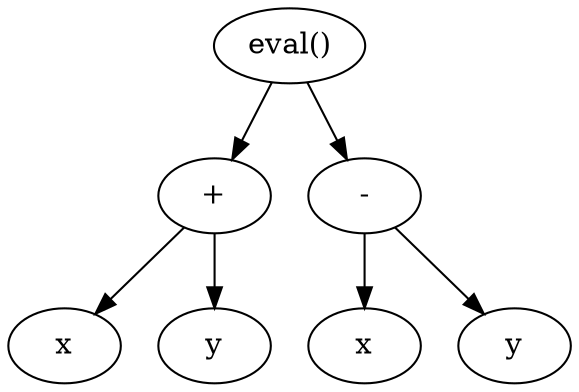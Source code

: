 ## Basic syntax trees for NeuralNetwork_1

digraph TreePlusMinus {

    "eval()" -> "+"
    "eval()" -> "-"

    "+" -> x_0
    "+" -> y_0
    x_0[label="x"]
    y_0[label="y"]


    "-" -> x_1
    "-" -> y_1
    x_1[label="x"]
    y_1[label="y"]
}
